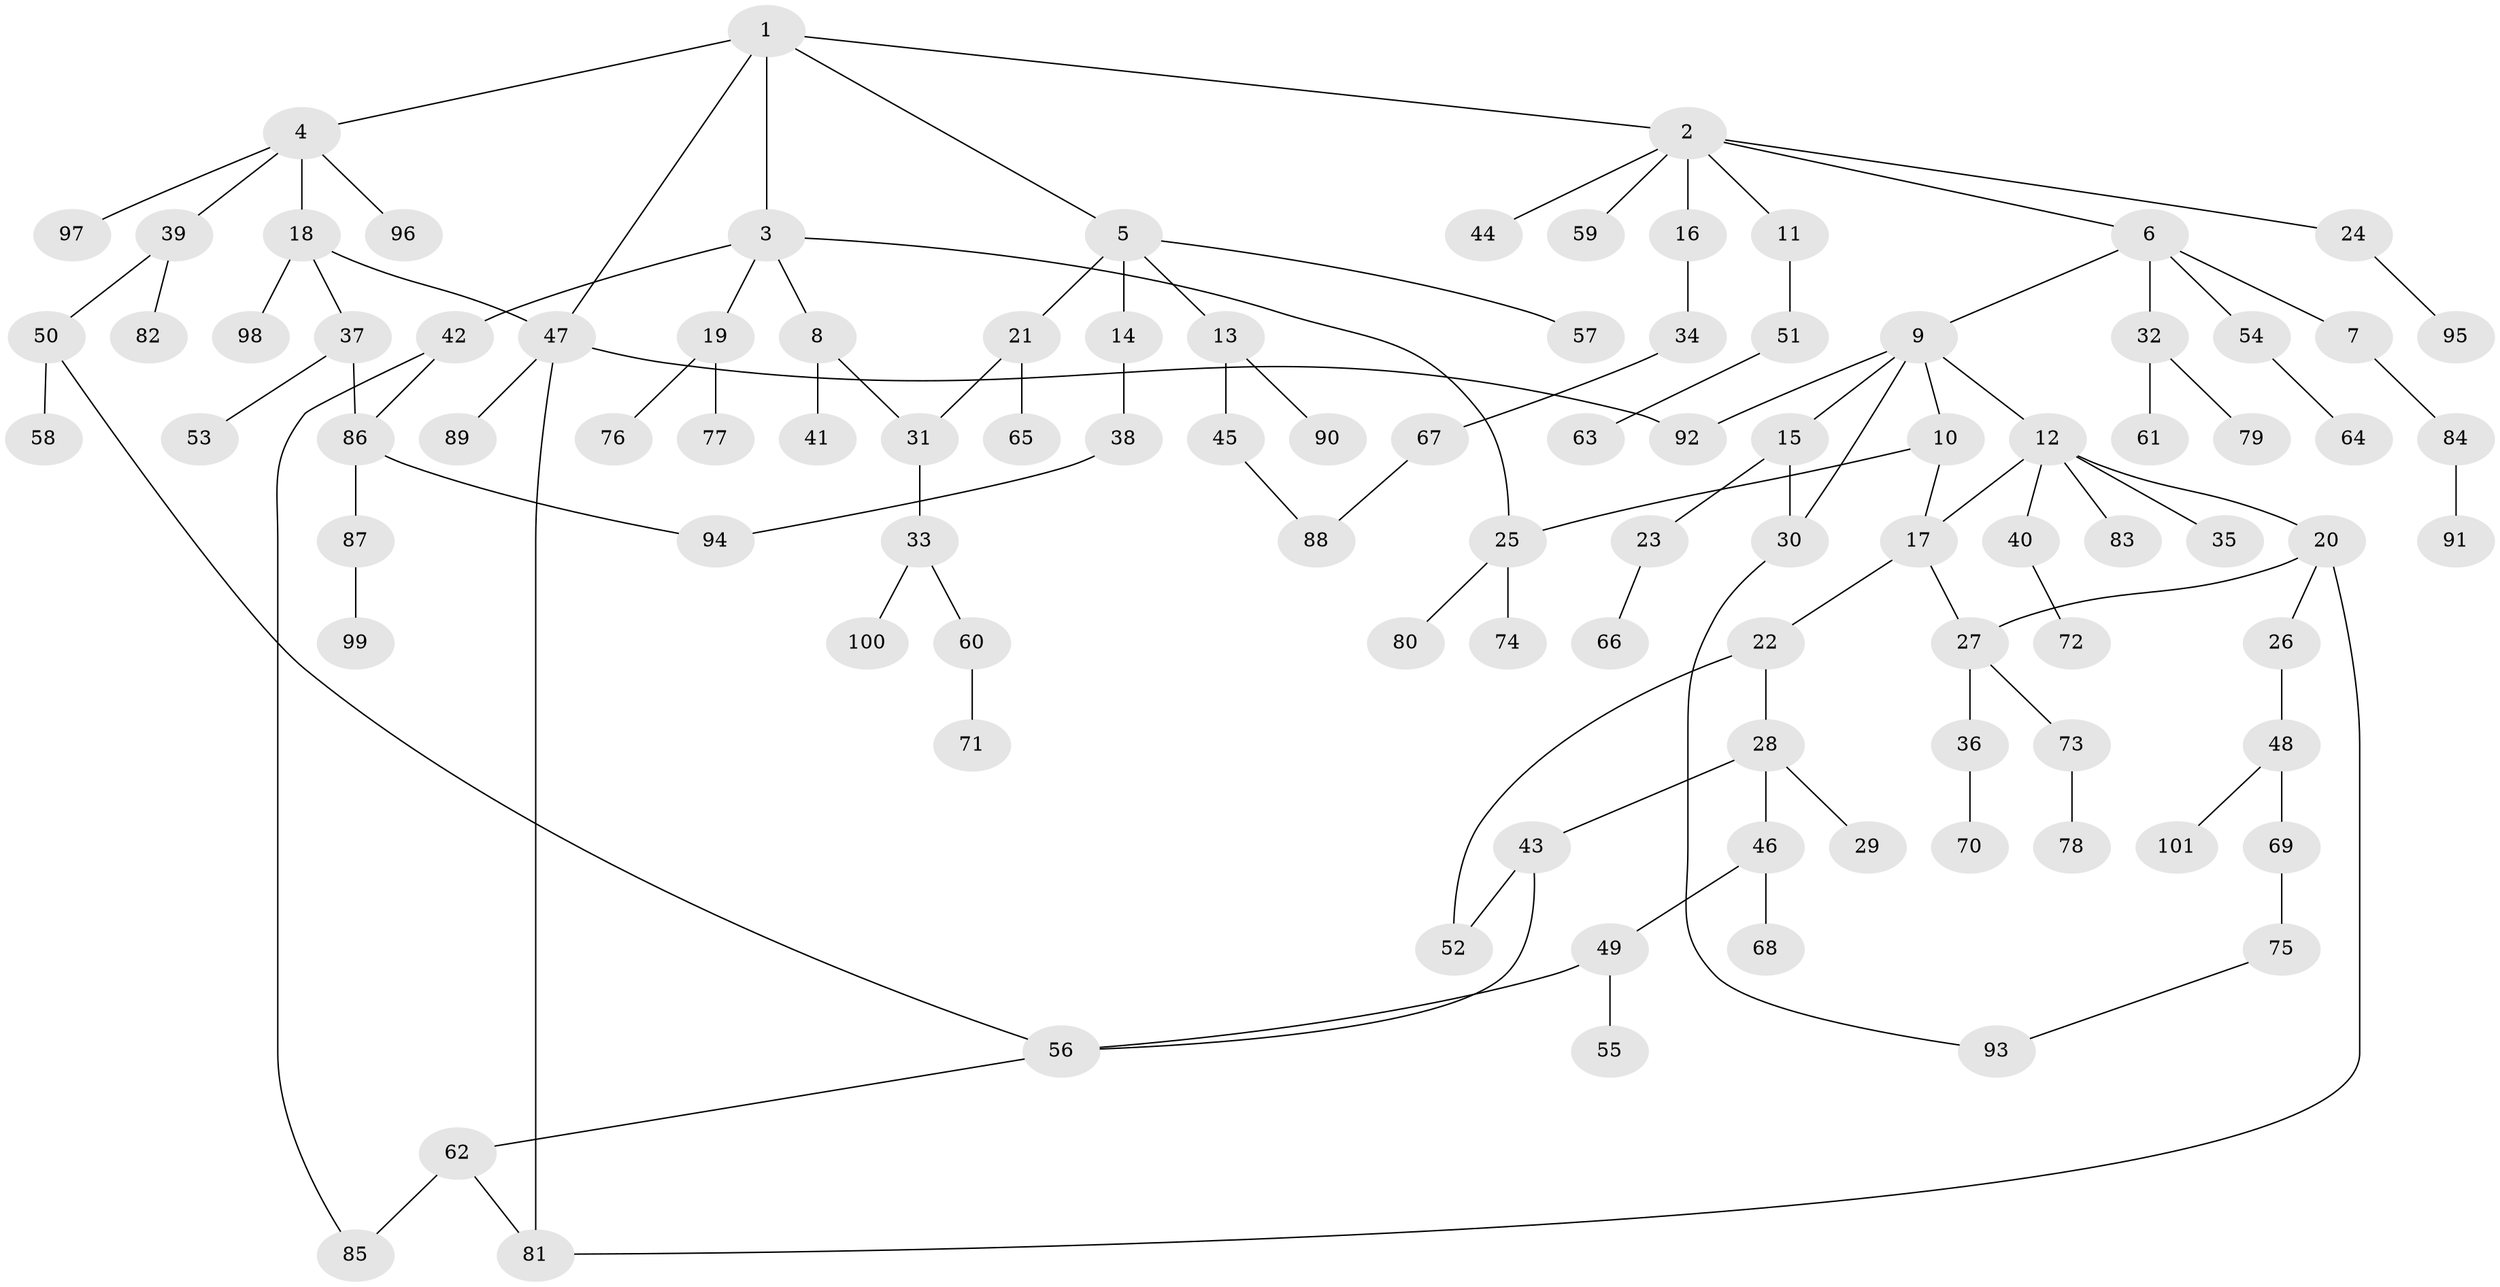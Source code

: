 // coarse degree distribution, {8: 0.02857142857142857, 6: 0.04285714285714286, 4: 0.08571428571428572, 5: 0.07142857142857142, 2: 0.32857142857142857, 3: 0.07142857142857142, 1: 0.37142857142857144}
// Generated by graph-tools (version 1.1) at 2025/23/03/03/25 07:23:34]
// undirected, 101 vertices, 117 edges
graph export_dot {
graph [start="1"]
  node [color=gray90,style=filled];
  1;
  2;
  3;
  4;
  5;
  6;
  7;
  8;
  9;
  10;
  11;
  12;
  13;
  14;
  15;
  16;
  17;
  18;
  19;
  20;
  21;
  22;
  23;
  24;
  25;
  26;
  27;
  28;
  29;
  30;
  31;
  32;
  33;
  34;
  35;
  36;
  37;
  38;
  39;
  40;
  41;
  42;
  43;
  44;
  45;
  46;
  47;
  48;
  49;
  50;
  51;
  52;
  53;
  54;
  55;
  56;
  57;
  58;
  59;
  60;
  61;
  62;
  63;
  64;
  65;
  66;
  67;
  68;
  69;
  70;
  71;
  72;
  73;
  74;
  75;
  76;
  77;
  78;
  79;
  80;
  81;
  82;
  83;
  84;
  85;
  86;
  87;
  88;
  89;
  90;
  91;
  92;
  93;
  94;
  95;
  96;
  97;
  98;
  99;
  100;
  101;
  1 -- 2;
  1 -- 3;
  1 -- 4;
  1 -- 5;
  1 -- 47;
  2 -- 6;
  2 -- 11;
  2 -- 16;
  2 -- 24;
  2 -- 44;
  2 -- 59;
  3 -- 8;
  3 -- 19;
  3 -- 25;
  3 -- 42;
  4 -- 18;
  4 -- 39;
  4 -- 96;
  4 -- 97;
  5 -- 13;
  5 -- 14;
  5 -- 21;
  5 -- 57;
  6 -- 7;
  6 -- 9;
  6 -- 32;
  6 -- 54;
  7 -- 84;
  8 -- 41;
  8 -- 31;
  9 -- 10;
  9 -- 12;
  9 -- 15;
  9 -- 30;
  9 -- 92;
  10 -- 25;
  10 -- 17;
  11 -- 51;
  12 -- 17;
  12 -- 20;
  12 -- 35;
  12 -- 40;
  12 -- 83;
  13 -- 45;
  13 -- 90;
  14 -- 38;
  15 -- 23;
  15 -- 30;
  16 -- 34;
  17 -- 22;
  17 -- 27;
  18 -- 37;
  18 -- 98;
  18 -- 47;
  19 -- 76;
  19 -- 77;
  20 -- 26;
  20 -- 27;
  20 -- 81;
  21 -- 31;
  21 -- 65;
  22 -- 28;
  22 -- 52;
  23 -- 66;
  24 -- 95;
  25 -- 74;
  25 -- 80;
  26 -- 48;
  27 -- 36;
  27 -- 73;
  28 -- 29;
  28 -- 43;
  28 -- 46;
  30 -- 93;
  31 -- 33;
  32 -- 61;
  32 -- 79;
  33 -- 60;
  33 -- 100;
  34 -- 67;
  36 -- 70;
  37 -- 53;
  37 -- 86;
  38 -- 94;
  39 -- 50;
  39 -- 82;
  40 -- 72;
  42 -- 86;
  42 -- 85;
  43 -- 52;
  43 -- 56;
  45 -- 88;
  46 -- 49;
  46 -- 68;
  47 -- 81;
  47 -- 89;
  47 -- 92;
  48 -- 69;
  48 -- 101;
  49 -- 55;
  49 -- 56;
  50 -- 58;
  50 -- 56;
  51 -- 63;
  54 -- 64;
  56 -- 62;
  60 -- 71;
  62 -- 85;
  62 -- 81;
  67 -- 88;
  69 -- 75;
  73 -- 78;
  75 -- 93;
  84 -- 91;
  86 -- 87;
  86 -- 94;
  87 -- 99;
}
